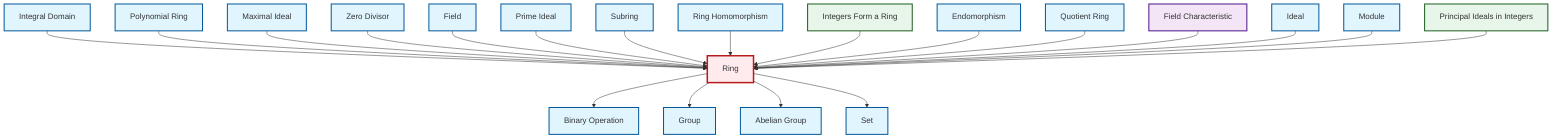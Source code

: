 graph TD
    classDef definition fill:#e1f5fe,stroke:#01579b,stroke-width:2px
    classDef theorem fill:#f3e5f5,stroke:#4a148c,stroke-width:2px
    classDef axiom fill:#fff3e0,stroke:#e65100,stroke-width:2px
    classDef example fill:#e8f5e9,stroke:#1b5e20,stroke-width:2px
    classDef current fill:#ffebee,stroke:#b71c1c,stroke-width:3px
    def-zero-divisor["Zero Divisor"]:::definition
    def-ideal["Ideal"]:::definition
    def-set["Set"]:::definition
    def-subring["Subring"]:::definition
    def-module["Module"]:::definition
    thm-field-characteristic["Field Characteristic"]:::theorem
    def-binary-operation["Binary Operation"]:::definition
    def-maximal-ideal["Maximal Ideal"]:::definition
    def-integral-domain["Integral Domain"]:::definition
    def-ring-homomorphism["Ring Homomorphism"]:::definition
    def-group["Group"]:::definition
    def-abelian-group["Abelian Group"]:::definition
    def-endomorphism["Endomorphism"]:::definition
    def-polynomial-ring["Polynomial Ring"]:::definition
    ex-integers-ring["Integers Form a Ring"]:::example
    def-quotient-ring["Quotient Ring"]:::definition
    def-prime-ideal["Prime Ideal"]:::definition
    def-ring["Ring"]:::definition
    def-field["Field"]:::definition
    ex-principal-ideal["Principal Ideals in Integers"]:::example
    def-integral-domain --> def-ring
    def-polynomial-ring --> def-ring
    def-maximal-ideal --> def-ring
    def-ring --> def-binary-operation
    def-zero-divisor --> def-ring
    def-ring --> def-group
    def-ring --> def-abelian-group
    def-field --> def-ring
    def-prime-ideal --> def-ring
    def-subring --> def-ring
    def-ring-homomorphism --> def-ring
    ex-integers-ring --> def-ring
    def-endomorphism --> def-ring
    def-quotient-ring --> def-ring
    thm-field-characteristic --> def-ring
    def-ideal --> def-ring
    def-ring --> def-set
    def-module --> def-ring
    ex-principal-ideal --> def-ring
    class def-ring current